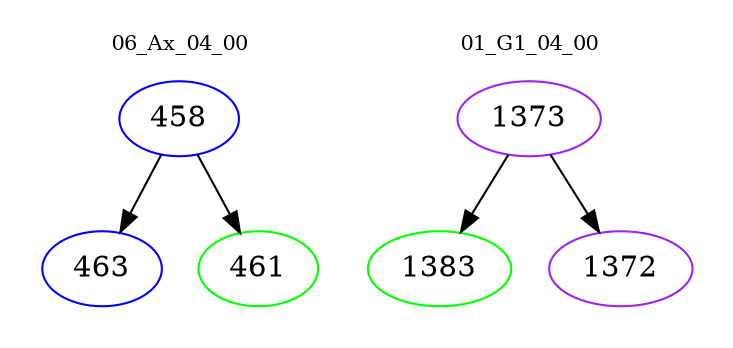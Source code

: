 digraph{
subgraph cluster_0 {
color = white
label = "06_Ax_04_00";
fontsize=10;
T0_458 [label="458", color="blue"]
T0_458 -> T0_463 [color="black"]
T0_463 [label="463", color="blue"]
T0_458 -> T0_461 [color="black"]
T0_461 [label="461", color="green"]
}
subgraph cluster_1 {
color = white
label = "01_G1_04_00";
fontsize=10;
T1_1373 [label="1373", color="purple"]
T1_1373 -> T1_1383 [color="black"]
T1_1383 [label="1383", color="green"]
T1_1373 -> T1_1372 [color="black"]
T1_1372 [label="1372", color="purple"]
}
}
